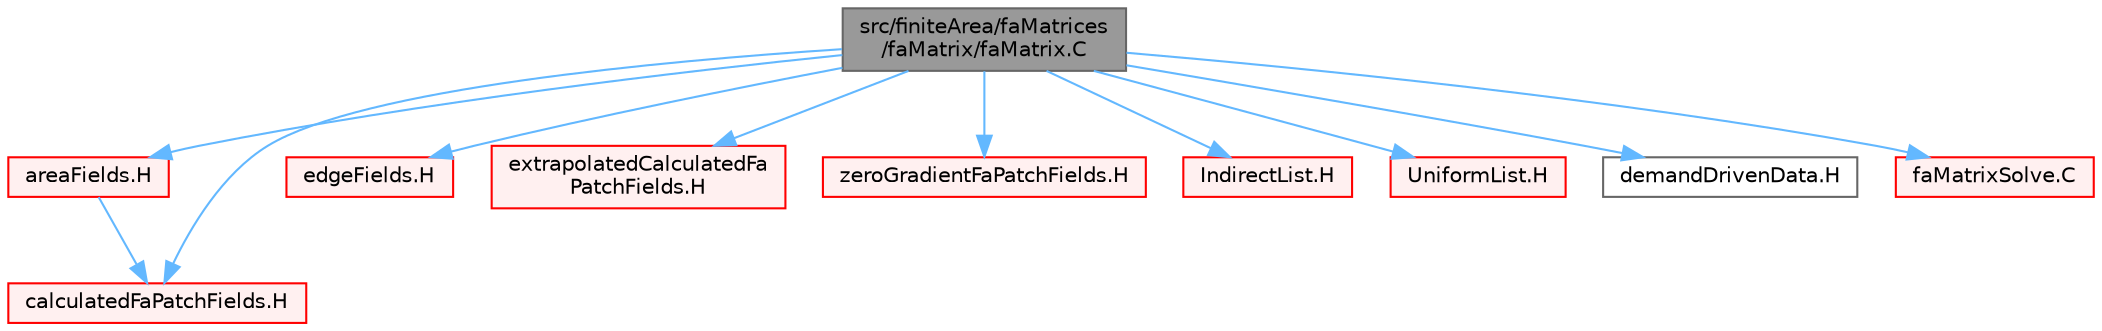 digraph "src/finiteArea/faMatrices/faMatrix/faMatrix.C"
{
 // LATEX_PDF_SIZE
  bgcolor="transparent";
  edge [fontname=Helvetica,fontsize=10,labelfontname=Helvetica,labelfontsize=10];
  node [fontname=Helvetica,fontsize=10,shape=box,height=0.2,width=0.4];
  Node1 [id="Node000001",label="src/finiteArea/faMatrices\l/faMatrix/faMatrix.C",height=0.2,width=0.4,color="gray40", fillcolor="grey60", style="filled", fontcolor="black",tooltip=" "];
  Node1 -> Node2 [id="edge1_Node000001_Node000002",color="steelblue1",style="solid",tooltip=" "];
  Node2 [id="Node000002",label="areaFields.H",height=0.2,width=0.4,color="red", fillcolor="#FFF0F0", style="filled",URL="$areaFields_8H.html",tooltip=" "];
  Node2 -> Node383 [id="edge2_Node000002_Node000383",color="steelblue1",style="solid",tooltip=" "];
  Node383 [id="Node000383",label="calculatedFaPatchFields.H",height=0.2,width=0.4,color="red", fillcolor="#FFF0F0", style="filled",URL="$calculatedFaPatchFields_8H.html",tooltip=" "];
  Node1 -> Node385 [id="edge3_Node000001_Node000385",color="steelblue1",style="solid",tooltip=" "];
  Node385 [id="Node000385",label="edgeFields.H",height=0.2,width=0.4,color="red", fillcolor="#FFF0F0", style="filled",URL="$edgeFields_8H.html",tooltip=" "];
  Node1 -> Node383 [id="edge4_Node000001_Node000383",color="steelblue1",style="solid",tooltip=" "];
  Node1 -> Node393 [id="edge5_Node000001_Node000393",color="steelblue1",style="solid",tooltip=" "];
  Node393 [id="Node000393",label="extrapolatedCalculatedFa\lPatchFields.H",height=0.2,width=0.4,color="red", fillcolor="#FFF0F0", style="filled",URL="$extrapolatedCalculatedFaPatchFields_8H.html",tooltip=" "];
  Node1 -> Node395 [id="edge6_Node000001_Node000395",color="steelblue1",style="solid",tooltip=" "];
  Node395 [id="Node000395",label="zeroGradientFaPatchFields.H",height=0.2,width=0.4,color="red", fillcolor="#FFF0F0", style="filled",URL="$zeroGradientFaPatchFields_8H.html",tooltip=" "];
  Node1 -> Node87 [id="edge7_Node000001_Node000087",color="steelblue1",style="solid",tooltip=" "];
  Node87 [id="Node000087",label="IndirectList.H",height=0.2,width=0.4,color="red", fillcolor="#FFF0F0", style="filled",URL="$IndirectList_8H.html",tooltip=" "];
  Node1 -> Node397 [id="edge8_Node000001_Node000397",color="steelblue1",style="solid",tooltip=" "];
  Node397 [id="Node000397",label="UniformList.H",height=0.2,width=0.4,color="red", fillcolor="#FFF0F0", style="filled",URL="$UniformList_8H.html",tooltip=" "];
  Node1 -> Node398 [id="edge9_Node000001_Node000398",color="steelblue1",style="solid",tooltip=" "];
  Node398 [id="Node000398",label="demandDrivenData.H",height=0.2,width=0.4,color="grey40", fillcolor="white", style="filled",URL="$demandDrivenData_8H.html",tooltip="Template functions to aid in the implementation of demand driven data."];
  Node1 -> Node399 [id="edge10_Node000001_Node000399",color="steelblue1",style="solid",tooltip=" "];
  Node399 [id="Node000399",label="faMatrixSolve.C",height=0.2,width=0.4,color="red", fillcolor="#FFF0F0", style="filled",URL="$faMatrixSolve_8C.html",tooltip="Finite-Area matrix basic solvers."];
}
